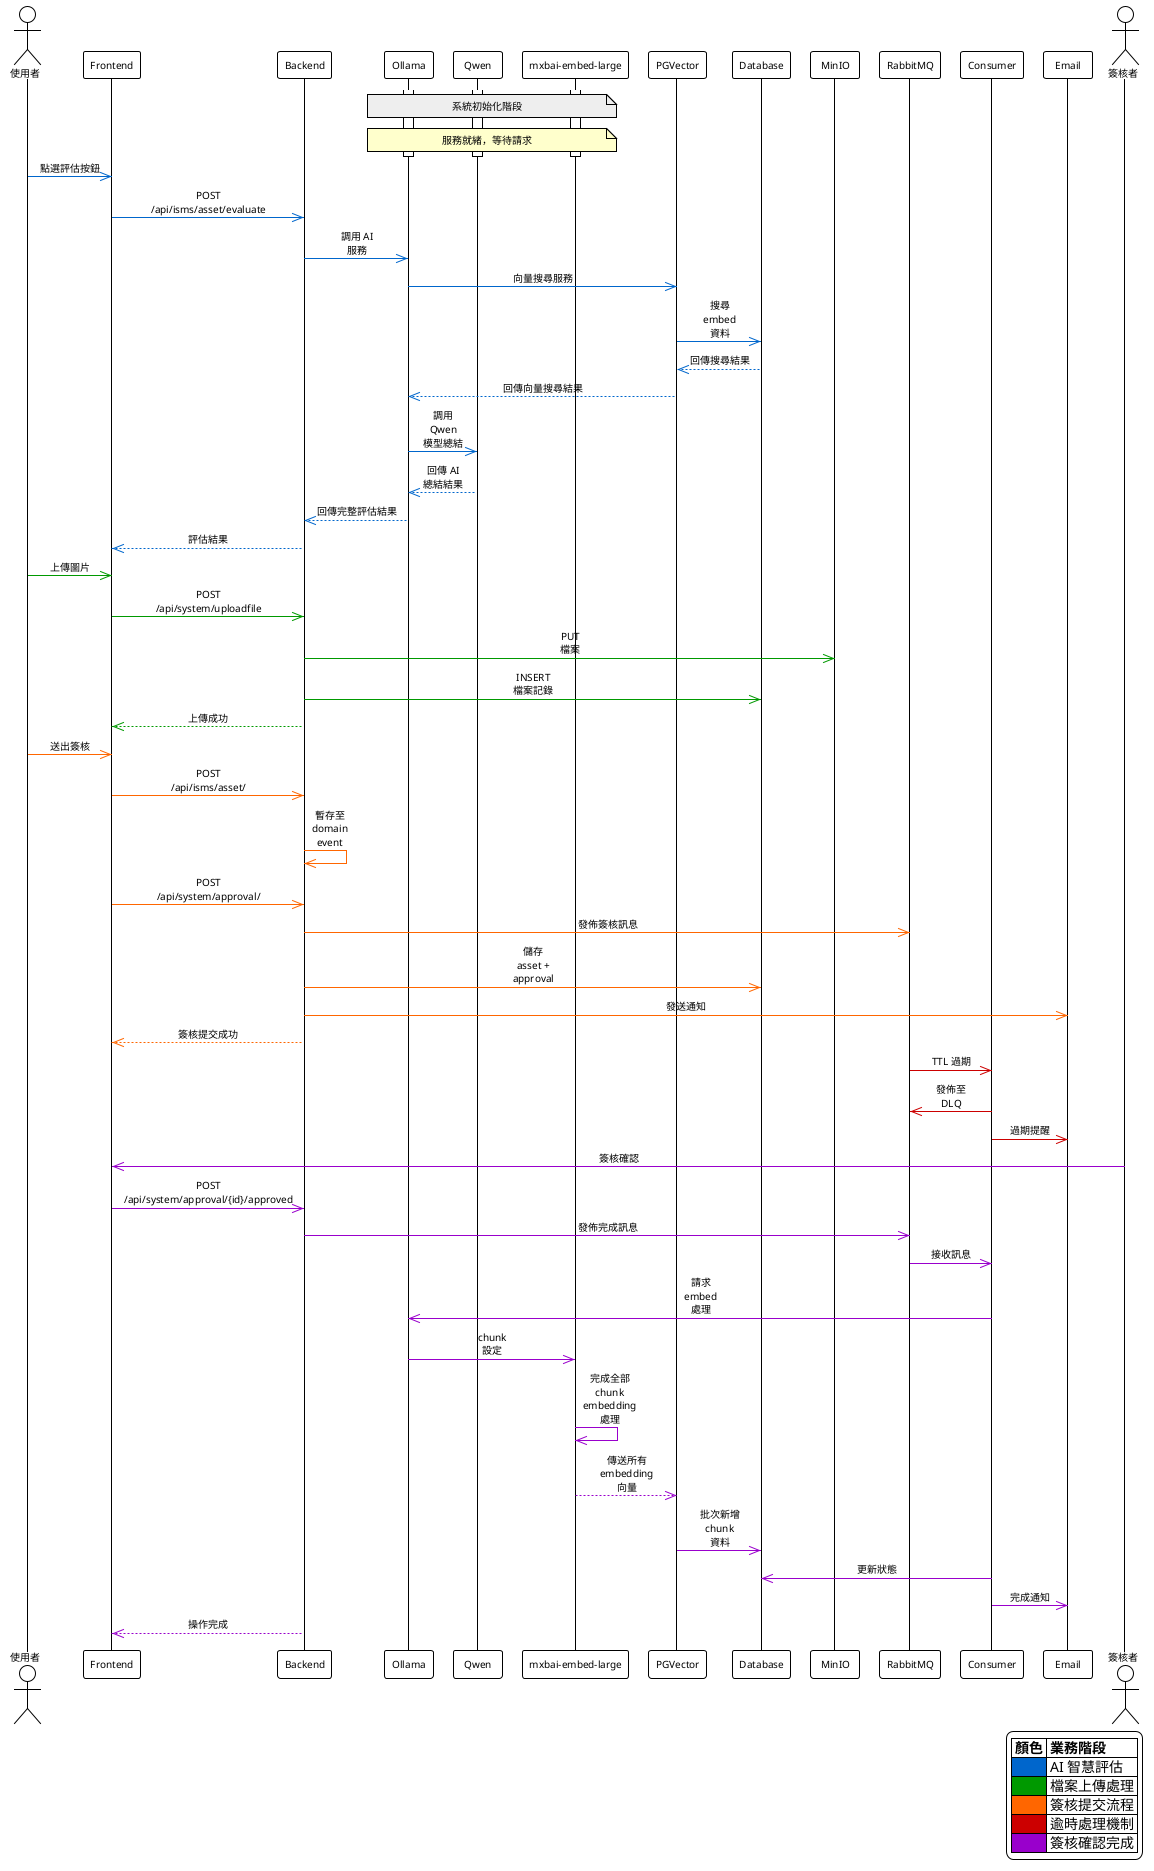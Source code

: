 @startuml
!theme plain
skinparam sequenceMessageAlign center
skinparam maxMessageSize 40
skinparam ParticipantPadding 5
skinparam BoxPadding 3
skinparam minClassWidth 35
skinparam ArrowFontSize 10
skinparam ParticipantFontSize 11
skinparam sequence {
    ArrowThickness 1
    LifeLineBorderThickness 1
    ParticipantBorderThickness 1
    MessageAlignment center
}
skinparam DefaultFontSize 10
skinparam NoteBackgroundColor #FFFFCC
skinparam NoteBorderThickness 1

actor User as "使用者"
participant Frontend
participant Backend
participant Ollama
participant Qwen
participant "mxbai-embed-large" as MxbaiEmbed
participant PGVector
participant Database
participant MinIO
participant RabbitMQ
participant Consumer
participant Email
actor Approver as "簽核者"

legend right
  |= 顏色 |= 業務階段 |
  |<#0066CC>     | AI 智慧評估 |
  |<#009900>     | 檔案上傳處理 |
  |<#FF6600>     | 簽核提交流程 |
  |<#CC0000>     | 逾時處理機制 |
  |<#9900CC>     | 簽核確認完成 |
endlegend

note over Ollama, MxbaiEmbed #EEEEEE: 系統初始化階段
activate Ollama
activate Qwen
activate MxbaiEmbed
note over Ollama, MxbaiEmbed: 服務就緒，等待請求

deactivate Ollama
deactivate Qwen
deactivate MxbaiEmbed

User -[#0066CC]>> Frontend: 點選評估按鈕
Frontend -[#0066CC]>> Backend: POST /api/isms/asset/evaluate
Backend -[#0066CC]>> Ollama: 調用 AI 服務
Ollama -[#0066CC]>> PGVector: 向量搜尋服務
PGVector -[#0066CC]>> Database: 搜尋 embed 資料
Database --[#0066CC]>> PGVector: 回傳搜尋結果
PGVector --[#0066CC]>> Ollama: 回傳向量搜尋結果
Ollama -[#0066CC]>> Qwen: 調用 Qwen 模型總結
Qwen --[#0066CC]>> Ollama: 回傳 AI 總結結果
Ollama --[#0066CC]>> Backend: 回傳完整評估結果
Backend --[#0066CC]>> Frontend: 評估結果
User -[#009900]>> Frontend: 上傳圖片
Frontend -[#009900]>> Backend: POST /api/system/uploadfile
Backend -[#009900]>> MinIO: PUT 檔案
Backend -[#009900]>> Database: INSERT 檔案記錄
Backend --[#009900]>> Frontend: 上傳成功
User -[#FF6600]>> Frontend: 送出簽核
Frontend -[#FF6600]>> Backend: POST /api/isms/asset/
Backend -[#FF6600]>> Backend: 暫存至 domain event
Frontend -[#FF6600]>> Backend: POST /api/system/approval/
Backend -[#FF6600]>> RabbitMQ: 發佈簽核訊息
Backend -[#FF6600]>> Database: 儲存 asset + approval
Backend -[#FF6600]>> Email: 發送通知
Backend --[#FF6600]>> Frontend: 簽核提交成功
RabbitMQ -[#CC0000]>> Consumer: TTL 過期
Consumer -[#CC0000]>> RabbitMQ: 發佈至 DLQ
Consumer -[#CC0000]>> Email: 過期提醒
Approver -[#9900CC]>> Frontend: 簽核確認
Frontend -[#9900CC]>> Backend: POST /api/system/approval/{id}/approved
Backend -[#9900CC]>> RabbitMQ: 發佈完成訊息
RabbitMQ -[#9900CC]>> Consumer: 接收訊息
Consumer -[#9900CC]>> Ollama: 請求 embed 處理
Ollama -[#9900CC]>> MxbaiEmbed: chunk 設定
MxbaiEmbed -[#9900CC]>> MxbaiEmbed: 完成全部 chunk embedding 處理
MxbaiEmbed --[#9900CC]>> PGVector: 傳送所有 embedding 向量
PGVector -[#9900CC]>> Database: 批次新增 chunk 資料
Consumer -[#9900CC]>> Database: 更新狀態
Consumer -[#9900CC]>> Email: 完成通知
Backend --[#9900CC]>> Frontend: 操作完成
@enduml
